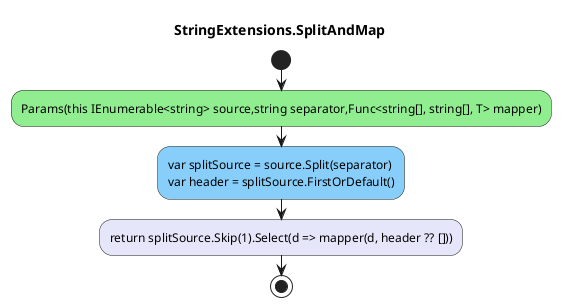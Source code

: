 @startuml StringExtensions.SplitAndMap
title StringExtensions.SplitAndMap
start
#LightGreen:Params(this IEnumerable<string> source,string separator,Func<string[], string[], T> mapper);
#LightSkyBlue:var splitSource = source.Split(separator)\nvar header = splitSource.FirstOrDefault();
#Lavender:return splitSource.Skip(1).Select(d => mapper(d, header ?? []));
stop
@enduml
